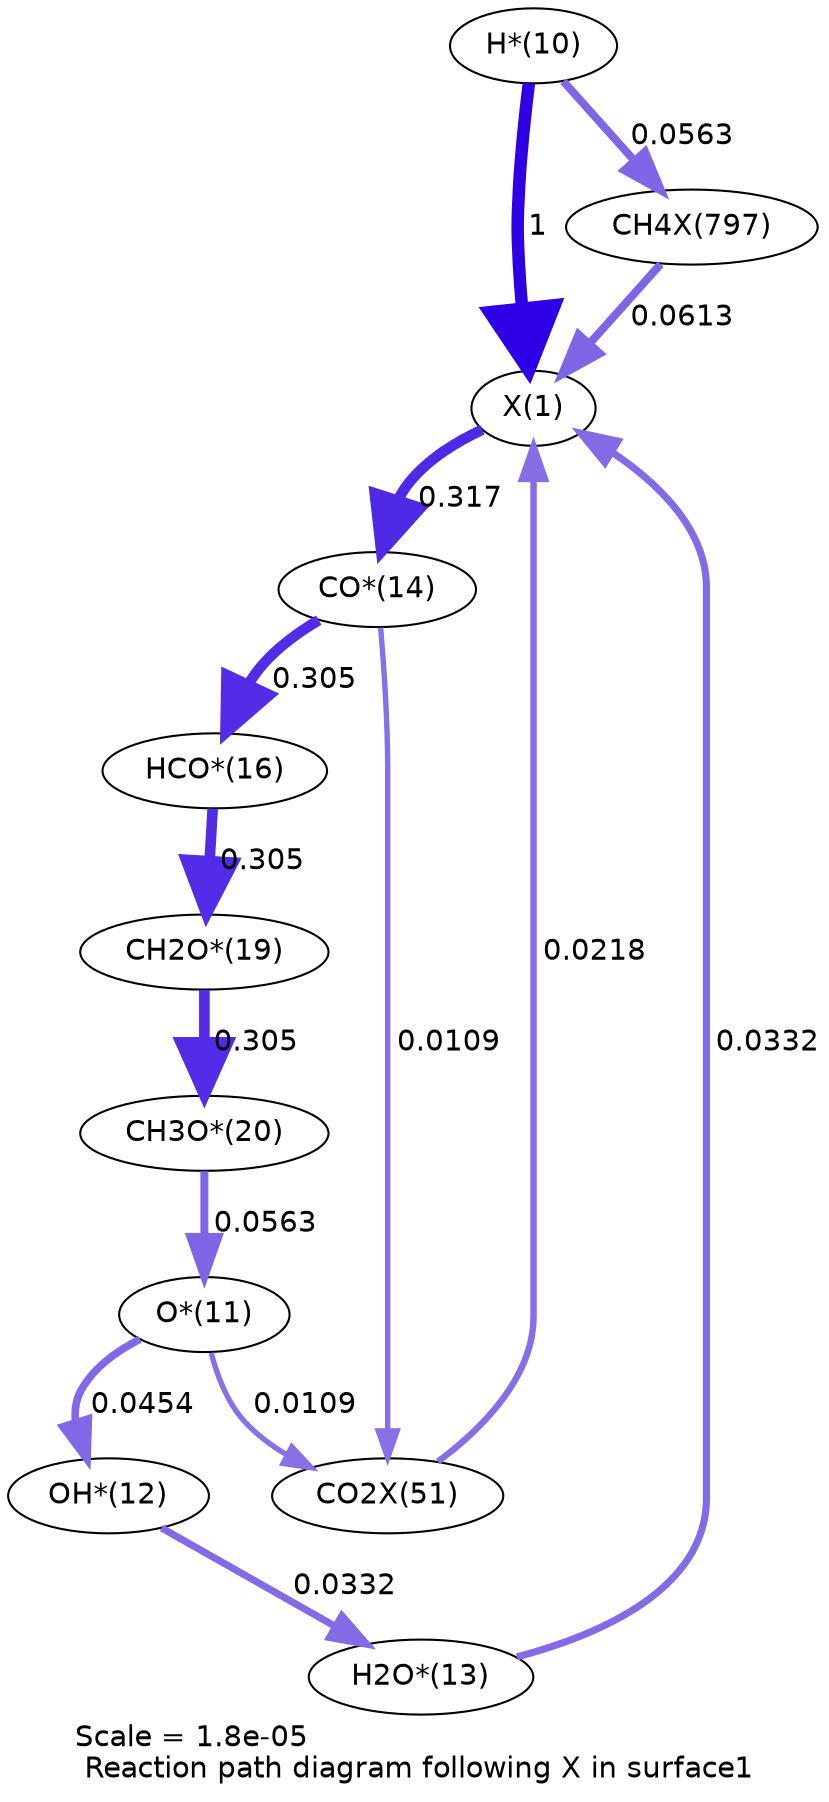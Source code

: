 digraph reaction_paths {
center=1;
s21 -> s26[fontname="Helvetica", penwidth=5.13, arrowsize=2.57, color="0.7, 0.817, 0.9"
, label=" 0.317"];
s22 -> s21[fontname="Helvetica", penwidth=6, arrowsize=3, color="0.7, 1.5, 0.9"
, label=" 1"];
s25 -> s21[fontname="Helvetica", penwidth=3.43, arrowsize=1.72, color="0.7, 0.533, 0.9"
, label=" 0.0332"];
s38 -> s21[fontname="Helvetica", penwidth=3.11, arrowsize=1.56, color="0.7, 0.522, 0.9"
, label=" 0.0218"];
s58 -> s21[fontname="Helvetica", penwidth=3.89, arrowsize=1.95, color="0.7, 0.561, 0.9"
, label=" 0.0613"];
s26 -> s28[fontname="Helvetica", penwidth=5.1, arrowsize=2.55, color="0.7, 0.805, 0.9"
, label=" 0.305"];
s26 -> s38[fontname="Helvetica", penwidth=2.59, arrowsize=1.29, color="0.7, 0.511, 0.9"
, label=" 0.0109"];
s24 -> s25[fontname="Helvetica", penwidth=3.43, arrowsize=1.71, color="0.7, 0.533, 0.9"
, label=" 0.0332"];
s23 -> s24[fontname="Helvetica", penwidth=3.67, arrowsize=1.83, color="0.7, 0.545, 0.9"
, label=" 0.0454"];
s22 -> s58[fontname="Helvetica", penwidth=3.83, arrowsize=1.91, color="0.7, 0.556, 0.9"
, label=" 0.0563"];
s28 -> s31[fontname="Helvetica", penwidth=5.1, arrowsize=2.55, color="0.7, 0.805, 0.9"
, label=" 0.305"];
s31 -> s32[fontname="Helvetica", penwidth=5.1, arrowsize=2.55, color="0.7, 0.805, 0.9"
, label=" 0.305"];
s32 -> s23[fontname="Helvetica", penwidth=3.83, arrowsize=1.91, color="0.7, 0.556, 0.9"
, label=" 0.0563"];
s23 -> s38[fontname="Helvetica", penwidth=2.59, arrowsize=1.29, color="0.7, 0.511, 0.9"
, label=" 0.0109"];
s21 [ fontname="Helvetica", label="X(1)"];
s22 [ fontname="Helvetica", label="H*(10)"];
s23 [ fontname="Helvetica", label="O*(11)"];
s24 [ fontname="Helvetica", label="OH*(12)"];
s25 [ fontname="Helvetica", label="H2O*(13)"];
s26 [ fontname="Helvetica", label="CO*(14)"];
s28 [ fontname="Helvetica", label="HCO*(16)"];
s31 [ fontname="Helvetica", label="CH2O*(19)"];
s32 [ fontname="Helvetica", label="CH3O*(20)"];
s38 [ fontname="Helvetica", label="CO2X(51)"];
s58 [ fontname="Helvetica", label="CH4X(797)"];
 label = "Scale = 1.8e-05\l Reaction path diagram following X in surface1";
 fontname = "Helvetica";
}
